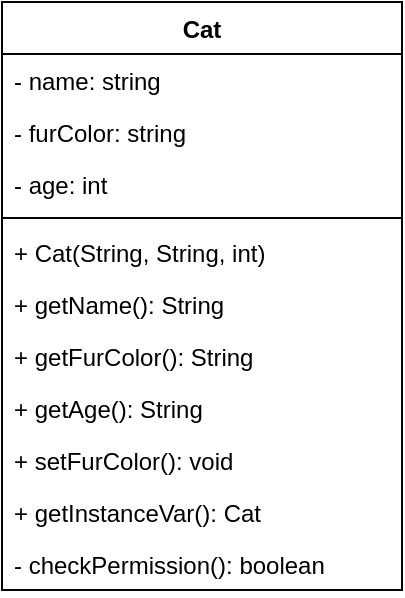 <mxfile>
    <diagram id="-pwOfbwGKOG5R8ulgCRB" name="Cat">
        <mxGraphModel dx="469" dy="787" grid="1" gridSize="10" guides="1" tooltips="1" connect="1" arrows="1" fold="1" page="1" pageScale="1" pageWidth="827" pageHeight="1169" background="none" math="0" shadow="0">
            <root>
                <mxCell id="0"/>
                <mxCell id="1" parent="0"/>
                <mxCell id="2" value="Cat" style="swimlane;fontStyle=1;align=center;verticalAlign=top;childLayout=stackLayout;horizontal=1;startSize=26;horizontalStack=0;resizeParent=1;resizeParentMax=0;resizeLast=0;collapsible=1;marginBottom=0;" vertex="1" parent="1">
                    <mxGeometry x="180" y="290" width="200" height="294" as="geometry">
                        <mxRectangle x="140" y="440" width="60" height="30" as="alternateBounds"/>
                    </mxGeometry>
                </mxCell>
                <mxCell id="3" value="- name: string" style="text;strokeColor=none;fillColor=none;align=left;verticalAlign=top;spacingLeft=4;spacingRight=4;overflow=hidden;rotatable=0;points=[[0,0.5],[1,0.5]];portConstraint=eastwest;" vertex="1" parent="2">
                    <mxGeometry y="26" width="200" height="26" as="geometry"/>
                </mxCell>
                <mxCell id="6" value="- furColor: string" style="text;strokeColor=none;fillColor=none;align=left;verticalAlign=top;spacingLeft=4;spacingRight=4;overflow=hidden;rotatable=0;points=[[0,0.5],[1,0.5]];portConstraint=eastwest;" vertex="1" parent="2">
                    <mxGeometry y="52" width="200" height="26" as="geometry"/>
                </mxCell>
                <mxCell id="7" value="- age: int" style="text;strokeColor=none;fillColor=none;align=left;verticalAlign=top;spacingLeft=4;spacingRight=4;overflow=hidden;rotatable=0;points=[[0,0.5],[1,0.5]];portConstraint=eastwest;" vertex="1" parent="2">
                    <mxGeometry y="78" width="200" height="26" as="geometry"/>
                </mxCell>
                <mxCell id="4" value="" style="line;strokeWidth=1;fillColor=none;align=left;verticalAlign=middle;spacingTop=-1;spacingLeft=3;spacingRight=3;rotatable=0;labelPosition=right;points=[];portConstraint=eastwest;strokeColor=inherit;" vertex="1" parent="2">
                    <mxGeometry y="104" width="200" height="8" as="geometry"/>
                </mxCell>
                <mxCell id="5" value="+ Cat(String, String, int)" style="text;strokeColor=none;fillColor=none;align=left;verticalAlign=top;spacingLeft=4;spacingRight=4;overflow=hidden;rotatable=0;points=[[0,0.5],[1,0.5]];portConstraint=eastwest;" vertex="1" parent="2">
                    <mxGeometry y="112" width="200" height="26" as="geometry"/>
                </mxCell>
                <mxCell id="8" value="+ getName(): String" style="text;strokeColor=none;fillColor=none;align=left;verticalAlign=top;spacingLeft=4;spacingRight=4;overflow=hidden;rotatable=0;points=[[0,0.5],[1,0.5]];portConstraint=eastwest;" vertex="1" parent="2">
                    <mxGeometry y="138" width="200" height="26" as="geometry"/>
                </mxCell>
                <mxCell id="9" value="+ getFurColor(): String" style="text;strokeColor=none;fillColor=none;align=left;verticalAlign=top;spacingLeft=4;spacingRight=4;overflow=hidden;rotatable=0;points=[[0,0.5],[1,0.5]];portConstraint=eastwest;" vertex="1" parent="2">
                    <mxGeometry y="164" width="200" height="26" as="geometry"/>
                </mxCell>
                <mxCell id="10" value="+ getAge(): String" style="text;strokeColor=none;fillColor=none;align=left;verticalAlign=top;spacingLeft=4;spacingRight=4;overflow=hidden;rotatable=0;points=[[0,0.5],[1,0.5]];portConstraint=eastwest;" vertex="1" parent="2">
                    <mxGeometry y="190" width="200" height="26" as="geometry"/>
                </mxCell>
                <mxCell id="11" value="+ setFurColor(): void" style="text;strokeColor=none;fillColor=none;align=left;verticalAlign=top;spacingLeft=4;spacingRight=4;overflow=hidden;rotatable=0;points=[[0,0.5],[1,0.5]];portConstraint=eastwest;" vertex="1" parent="2">
                    <mxGeometry y="216" width="200" height="26" as="geometry"/>
                </mxCell>
                <mxCell id="12" value="+ getInstanceVar(): Cat" style="text;strokeColor=none;fillColor=none;align=left;verticalAlign=top;spacingLeft=4;spacingRight=4;overflow=hidden;rotatable=0;points=[[0,0.5],[1,0.5]];portConstraint=eastwest;" vertex="1" parent="2">
                    <mxGeometry y="242" width="200" height="26" as="geometry"/>
                </mxCell>
                <mxCell id="13" value="- checkPermission(): boolean" style="text;strokeColor=none;fillColor=none;align=left;verticalAlign=top;spacingLeft=4;spacingRight=4;overflow=hidden;rotatable=0;points=[[0,0.5],[1,0.5]];portConstraint=eastwest;" vertex="1" parent="2">
                    <mxGeometry y="268" width="200" height="26" as="geometry"/>
                </mxCell>
            </root>
        </mxGraphModel>
    </diagram>
    <diagram name="App-Cat" id="EclJcOsUfyUe6jvEV1N4">
        <mxGraphModel dx="469" dy="787" grid="1" gridSize="10" guides="1" tooltips="1" connect="1" arrows="1" fold="1" page="1" pageScale="1" pageWidth="827" pageHeight="1169" background="none" math="0" shadow="0">
            <root>
                <mxCell id="g7N_GtP9Z18Jzsjqh8x_-0"/>
                <mxCell id="g7N_GtP9Z18Jzsjqh8x_-1" parent="g7N_GtP9Z18Jzsjqh8x_-0"/>
                <mxCell id="g7N_GtP9Z18Jzsjqh8x_-2" value="Cat" style="swimlane;fontStyle=1;align=center;verticalAlign=top;childLayout=stackLayout;horizontal=1;startSize=26;horizontalStack=0;resizeParent=1;resizeParentMax=0;resizeLast=0;collapsible=1;marginBottom=0;" vertex="1" parent="g7N_GtP9Z18Jzsjqh8x_-1">
                    <mxGeometry x="300" y="280" width="200" height="294" as="geometry">
                        <mxRectangle x="140" y="440" width="60" height="30" as="alternateBounds"/>
                    </mxGeometry>
                </mxCell>
                <mxCell id="g7N_GtP9Z18Jzsjqh8x_-3" value="- name: string" style="text;strokeColor=none;fillColor=none;align=left;verticalAlign=top;spacingLeft=4;spacingRight=4;overflow=hidden;rotatable=0;points=[[0,0.5],[1,0.5]];portConstraint=eastwest;" vertex="1" parent="g7N_GtP9Z18Jzsjqh8x_-2">
                    <mxGeometry y="26" width="200" height="26" as="geometry"/>
                </mxCell>
                <mxCell id="g7N_GtP9Z18Jzsjqh8x_-4" value="- furColor: string" style="text;strokeColor=none;fillColor=none;align=left;verticalAlign=top;spacingLeft=4;spacingRight=4;overflow=hidden;rotatable=0;points=[[0,0.5],[1,0.5]];portConstraint=eastwest;" vertex="1" parent="g7N_GtP9Z18Jzsjqh8x_-2">
                    <mxGeometry y="52" width="200" height="26" as="geometry"/>
                </mxCell>
                <mxCell id="g7N_GtP9Z18Jzsjqh8x_-5" value="- age: int" style="text;strokeColor=none;fillColor=none;align=left;verticalAlign=top;spacingLeft=4;spacingRight=4;overflow=hidden;rotatable=0;points=[[0,0.5],[1,0.5]];portConstraint=eastwest;" vertex="1" parent="g7N_GtP9Z18Jzsjqh8x_-2">
                    <mxGeometry y="78" width="200" height="26" as="geometry"/>
                </mxCell>
                <mxCell id="g7N_GtP9Z18Jzsjqh8x_-6" value="" style="line;strokeWidth=1;fillColor=none;align=left;verticalAlign=middle;spacingTop=-1;spacingLeft=3;spacingRight=3;rotatable=0;labelPosition=right;points=[];portConstraint=eastwest;strokeColor=inherit;" vertex="1" parent="g7N_GtP9Z18Jzsjqh8x_-2">
                    <mxGeometry y="104" width="200" height="8" as="geometry"/>
                </mxCell>
                <mxCell id="g7N_GtP9Z18Jzsjqh8x_-7" value="+ Cat(String, String, int)" style="text;strokeColor=none;fillColor=none;align=left;verticalAlign=top;spacingLeft=4;spacingRight=4;overflow=hidden;rotatable=0;points=[[0,0.5],[1,0.5]];portConstraint=eastwest;" vertex="1" parent="g7N_GtP9Z18Jzsjqh8x_-2">
                    <mxGeometry y="112" width="200" height="26" as="geometry"/>
                </mxCell>
                <mxCell id="g7N_GtP9Z18Jzsjqh8x_-9" value="+ getFurColor(): String" style="text;strokeColor=none;fillColor=none;align=left;verticalAlign=top;spacingLeft=4;spacingRight=4;overflow=hidden;rotatable=0;points=[[0,0.5],[1,0.5]];portConstraint=eastwest;" vertex="1" parent="g7N_GtP9Z18Jzsjqh8x_-2">
                    <mxGeometry y="138" width="200" height="26" as="geometry"/>
                </mxCell>
                <mxCell id="g7N_GtP9Z18Jzsjqh8x_-8" value="+ getName(): String" style="text;strokeColor=none;fillColor=none;align=left;verticalAlign=top;spacingLeft=4;spacingRight=4;overflow=hidden;rotatable=0;points=[[0,0.5],[1,0.5]];portConstraint=eastwest;" vertex="1" parent="g7N_GtP9Z18Jzsjqh8x_-2">
                    <mxGeometry y="164" width="200" height="26" as="geometry"/>
                </mxCell>
                <mxCell id="g7N_GtP9Z18Jzsjqh8x_-10" value="+ getAge(): String" style="text;strokeColor=none;fillColor=none;align=left;verticalAlign=top;spacingLeft=4;spacingRight=4;overflow=hidden;rotatable=0;points=[[0,0.5],[1,0.5]];portConstraint=eastwest;" vertex="1" parent="g7N_GtP9Z18Jzsjqh8x_-2">
                    <mxGeometry y="190" width="200" height="26" as="geometry"/>
                </mxCell>
                <mxCell id="g7N_GtP9Z18Jzsjqh8x_-11" value="+ setFurColor(): void" style="text;strokeColor=none;fillColor=none;align=left;verticalAlign=top;spacingLeft=4;spacingRight=4;overflow=hidden;rotatable=0;points=[[0,0.5],[1,0.5]];portConstraint=eastwest;" vertex="1" parent="g7N_GtP9Z18Jzsjqh8x_-2">
                    <mxGeometry y="216" width="200" height="26" as="geometry"/>
                </mxCell>
                <mxCell id="g7N_GtP9Z18Jzsjqh8x_-12" value="+ getInstanceVar(): Cat" style="text;strokeColor=none;fillColor=none;align=left;verticalAlign=top;spacingLeft=4;spacingRight=4;overflow=hidden;rotatable=0;points=[[0,0.5],[1,0.5]];portConstraint=eastwest;" vertex="1" parent="g7N_GtP9Z18Jzsjqh8x_-2">
                    <mxGeometry y="242" width="200" height="26" as="geometry"/>
                </mxCell>
                <mxCell id="g7N_GtP9Z18Jzsjqh8x_-13" value="- checkPermission(): boolean" style="text;strokeColor=none;fillColor=none;align=left;verticalAlign=top;spacingLeft=4;spacingRight=4;overflow=hidden;rotatable=0;points=[[0,0.5],[1,0.5]];portConstraint=eastwest;" vertex="1" parent="g7N_GtP9Z18Jzsjqh8x_-2">
                    <mxGeometry y="268" width="200" height="26" as="geometry"/>
                </mxCell>
                <mxCell id="Id97MgV_OOoA5TtvhVRn-0" value="App" style="swimlane;fontStyle=0;childLayout=stackLayout;horizontal=1;startSize=26;fillColor=none;horizontalStack=0;resizeParent=1;resizeParentMax=0;resizeLast=0;collapsible=1;marginBottom=0;" vertex="1" parent="g7N_GtP9Z18Jzsjqh8x_-1">
                    <mxGeometry x="30" y="280" width="170" height="78" as="geometry"/>
                </mxCell>
                <mxCell id="Id97MgV_OOoA5TtvhVRn-1" value="+ main: type" style="text;strokeColor=none;fillColor=none;align=left;verticalAlign=top;spacingLeft=4;spacingRight=4;overflow=hidden;rotatable=0;points=[[0,0.5],[1,0.5]];portConstraint=eastwest;" vertex="1" parent="Id97MgV_OOoA5TtvhVRn-0">
                    <mxGeometry y="26" width="170" height="26" as="geometry"/>
                </mxCell>
                <mxCell id="Id97MgV_OOoA5TtvhVRn-2" value="+ output: type" style="text;strokeColor=none;fillColor=none;align=left;verticalAlign=top;spacingLeft=4;spacingRight=4;overflow=hidden;rotatable=0;points=[[0,0.5],[1,0.5]];portConstraint=eastwest;" vertex="1" parent="Id97MgV_OOoA5TtvhVRn-0">
                    <mxGeometry y="52" width="170" height="26" as="geometry"/>
                </mxCell>
            </root>
        </mxGraphModel>
    </diagram>
</mxfile>